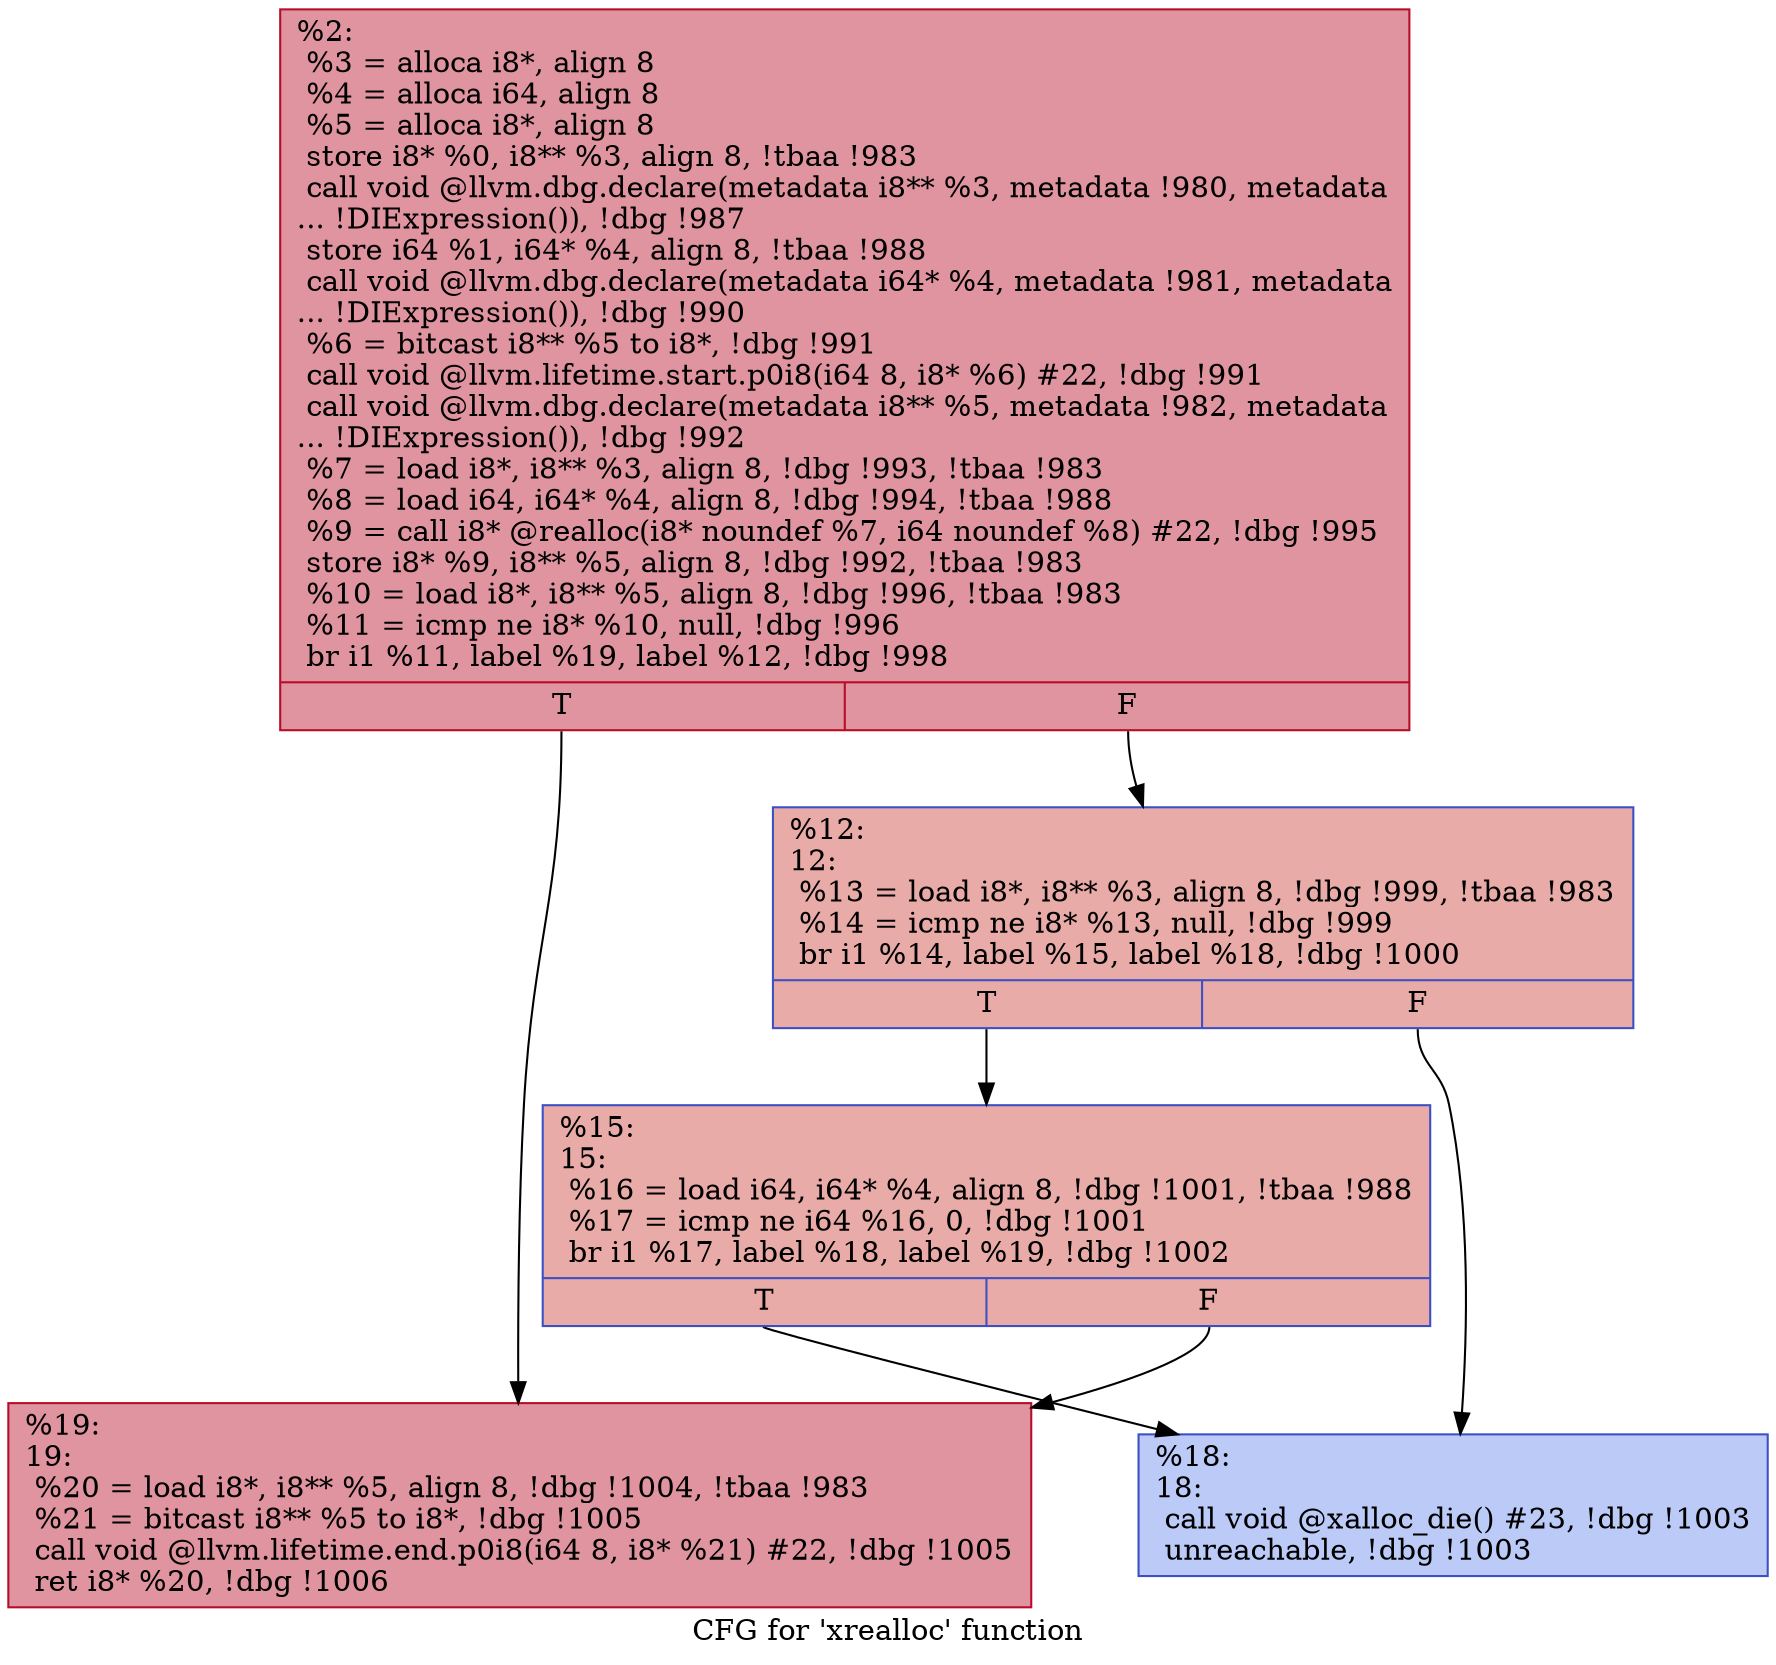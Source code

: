 digraph "CFG for 'xrealloc' function" {
	label="CFG for 'xrealloc' function";

	Node0x25e54d0 [shape=record,color="#b70d28ff", style=filled, fillcolor="#b70d2870",label="{%2:\l  %3 = alloca i8*, align 8\l  %4 = alloca i64, align 8\l  %5 = alloca i8*, align 8\l  store i8* %0, i8** %3, align 8, !tbaa !983\l  call void @llvm.dbg.declare(metadata i8** %3, metadata !980, metadata\l... !DIExpression()), !dbg !987\l  store i64 %1, i64* %4, align 8, !tbaa !988\l  call void @llvm.dbg.declare(metadata i64* %4, metadata !981, metadata\l... !DIExpression()), !dbg !990\l  %6 = bitcast i8** %5 to i8*, !dbg !991\l  call void @llvm.lifetime.start.p0i8(i64 8, i8* %6) #22, !dbg !991\l  call void @llvm.dbg.declare(metadata i8** %5, metadata !982, metadata\l... !DIExpression()), !dbg !992\l  %7 = load i8*, i8** %3, align 8, !dbg !993, !tbaa !983\l  %8 = load i64, i64* %4, align 8, !dbg !994, !tbaa !988\l  %9 = call i8* @realloc(i8* noundef %7, i64 noundef %8) #22, !dbg !995\l  store i8* %9, i8** %5, align 8, !dbg !992, !tbaa !983\l  %10 = load i8*, i8** %5, align 8, !dbg !996, !tbaa !983\l  %11 = icmp ne i8* %10, null, !dbg !996\l  br i1 %11, label %19, label %12, !dbg !998\l|{<s0>T|<s1>F}}"];
	Node0x25e54d0:s0 -> Node0x25e5cc0;
	Node0x25e54d0:s1 -> Node0x25e5bd0;
	Node0x25e5bd0 [shape=record,color="#3d50c3ff", style=filled, fillcolor="#cc403a70",label="{%12:\l12:                                               \l  %13 = load i8*, i8** %3, align 8, !dbg !999, !tbaa !983\l  %14 = icmp ne i8* %13, null, !dbg !999\l  br i1 %14, label %15, label %18, !dbg !1000\l|{<s0>T|<s1>F}}"];
	Node0x25e5bd0:s0 -> Node0x25e5c20;
	Node0x25e5bd0:s1 -> Node0x25e5c70;
	Node0x25e5c20 [shape=record,color="#3d50c3ff", style=filled, fillcolor="#cc403a70",label="{%15:\l15:                                               \l  %16 = load i64, i64* %4, align 8, !dbg !1001, !tbaa !988\l  %17 = icmp ne i64 %16, 0, !dbg !1001\l  br i1 %17, label %18, label %19, !dbg !1002\l|{<s0>T|<s1>F}}"];
	Node0x25e5c20:s0 -> Node0x25e5c70;
	Node0x25e5c20:s1 -> Node0x25e5cc0;
	Node0x25e5c70 [shape=record,color="#3d50c3ff", style=filled, fillcolor="#6687ed70",label="{%18:\l18:                                               \l  call void @xalloc_die() #23, !dbg !1003\l  unreachable, !dbg !1003\l}"];
	Node0x25e5cc0 [shape=record,color="#b70d28ff", style=filled, fillcolor="#b70d2870",label="{%19:\l19:                                               \l  %20 = load i8*, i8** %5, align 8, !dbg !1004, !tbaa !983\l  %21 = bitcast i8** %5 to i8*, !dbg !1005\l  call void @llvm.lifetime.end.p0i8(i64 8, i8* %21) #22, !dbg !1005\l  ret i8* %20, !dbg !1006\l}"];
}
